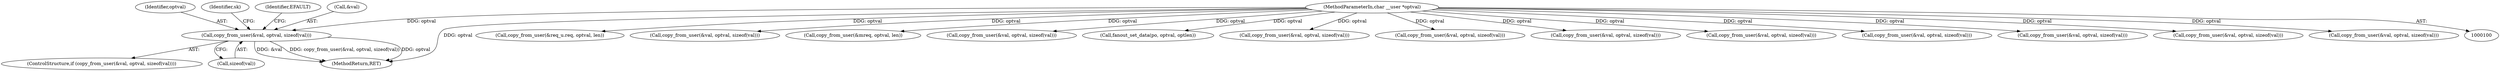 digraph "0_linux_84ac7260236a49c79eede91617700174c2c19b0c_0@API" {
"1000570" [label="(Call,copy_from_user(&val, optval, sizeof(val)))"];
"1000104" [label="(MethodParameterIn,char __user *optval)"];
"1000570" [label="(Call,copy_from_user(&val, optval, sizeof(val)))"];
"1000227" [label="(Call,copy_from_user(&req_u.req, optval, len))"];
"1000258" [label="(Call,copy_from_user(&val, optval, sizeof(val)))"];
"1000161" [label="(Call,copy_from_user(&mreq, optval, len))"];
"1000660" [label="(Call,copy_from_user(&val, optval, sizeof(val)))"];
"1000599" [label="(Call,fanout_set_data(po, optval, optlen))"];
"1000573" [label="(Identifier,optval)"];
"1000542" [label="(Call,copy_from_user(&val, optval, sizeof(val)))"];
"1000581" [label="(Identifier,sk)"];
"1000458" [label="(Call,copy_from_user(&val, optval, sizeof(val)))"];
"1000569" [label="(ControlStructure,if (copy_from_user(&val, optval, sizeof(val))))"];
"1000578" [label="(Identifier,EFAULT)"];
"1000630" [label="(Call,copy_from_user(&val, optval, sizeof(val)))"];
"1000571" [label="(Call,&val)"];
"1000302" [label="(Call,copy_from_user(&val, optval, sizeof(val)))"];
"1000428" [label="(Call,copy_from_user(&val, optval, sizeof(val)))"];
"1000574" [label="(Call,sizeof(val))"];
"1000398" [label="(Call,copy_from_user(&val, optval, sizeof(val)))"];
"1000355" [label="(Call,copy_from_user(&val, optval, sizeof(val)))"];
"1000683" [label="(MethodReturn,RET)"];
"1000104" [label="(MethodParameterIn,char __user *optval)"];
"1000512" [label="(Call,copy_from_user(&val, optval, sizeof(val)))"];
"1000570" -> "1000569"  [label="AST: "];
"1000570" -> "1000574"  [label="CFG: "];
"1000571" -> "1000570"  [label="AST: "];
"1000573" -> "1000570"  [label="AST: "];
"1000574" -> "1000570"  [label="AST: "];
"1000578" -> "1000570"  [label="CFG: "];
"1000581" -> "1000570"  [label="CFG: "];
"1000570" -> "1000683"  [label="DDG: &val"];
"1000570" -> "1000683"  [label="DDG: copy_from_user(&val, optval, sizeof(val))"];
"1000570" -> "1000683"  [label="DDG: optval"];
"1000104" -> "1000570"  [label="DDG: optval"];
"1000104" -> "1000100"  [label="AST: "];
"1000104" -> "1000683"  [label="DDG: optval"];
"1000104" -> "1000161"  [label="DDG: optval"];
"1000104" -> "1000227"  [label="DDG: optval"];
"1000104" -> "1000258"  [label="DDG: optval"];
"1000104" -> "1000302"  [label="DDG: optval"];
"1000104" -> "1000355"  [label="DDG: optval"];
"1000104" -> "1000398"  [label="DDG: optval"];
"1000104" -> "1000428"  [label="DDG: optval"];
"1000104" -> "1000458"  [label="DDG: optval"];
"1000104" -> "1000512"  [label="DDG: optval"];
"1000104" -> "1000542"  [label="DDG: optval"];
"1000104" -> "1000599"  [label="DDG: optval"];
"1000104" -> "1000630"  [label="DDG: optval"];
"1000104" -> "1000660"  [label="DDG: optval"];
}
